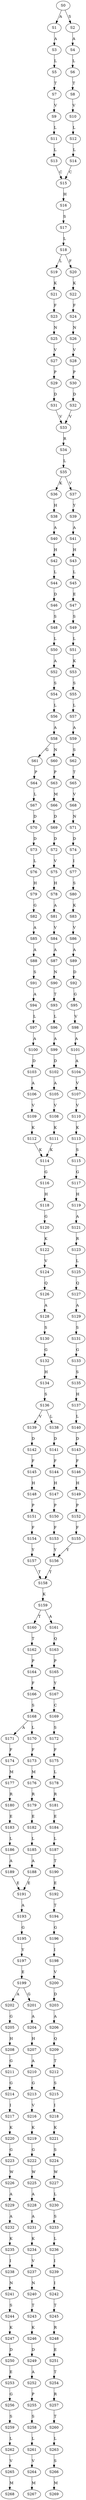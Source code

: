 strict digraph  {
	S0 -> S1 [ label = A ];
	S0 -> S2 [ label = S ];
	S1 -> S3 [ label = A ];
	S2 -> S4 [ label = A ];
	S3 -> S5 [ label = L ];
	S4 -> S6 [ label = L ];
	S5 -> S7 [ label = T ];
	S6 -> S8 [ label = T ];
	S7 -> S9 [ label = V ];
	S8 -> S10 [ label = V ];
	S9 -> S11 [ label = L ];
	S10 -> S12 [ label = L ];
	S11 -> S13 [ label = L ];
	S12 -> S14 [ label = L ];
	S13 -> S15 [ label = C ];
	S14 -> S15 [ label = C ];
	S15 -> S16 [ label = H ];
	S16 -> S17 [ label = S ];
	S17 -> S18 [ label = L ];
	S18 -> S19 [ label = L ];
	S18 -> S20 [ label = F ];
	S19 -> S21 [ label = K ];
	S20 -> S22 [ label = K ];
	S21 -> S23 [ label = F ];
	S22 -> S24 [ label = F ];
	S23 -> S25 [ label = N ];
	S24 -> S26 [ label = N ];
	S25 -> S27 [ label = V ];
	S26 -> S28 [ label = V ];
	S27 -> S29 [ label = P ];
	S28 -> S30 [ label = P ];
	S29 -> S31 [ label = D ];
	S30 -> S32 [ label = D ];
	S31 -> S33 [ label = V ];
	S32 -> S33 [ label = V ];
	S33 -> S34 [ label = R ];
	S34 -> S35 [ label = L ];
	S35 -> S36 [ label = K ];
	S35 -> S37 [ label = V ];
	S36 -> S38 [ label = H ];
	S37 -> S39 [ label = Y ];
	S38 -> S40 [ label = A ];
	S39 -> S41 [ label = A ];
	S40 -> S42 [ label = H ];
	S41 -> S43 [ label = H ];
	S42 -> S44 [ label = L ];
	S43 -> S45 [ label = L ];
	S44 -> S46 [ label = D ];
	S45 -> S47 [ label = E ];
	S46 -> S48 [ label = S ];
	S47 -> S49 [ label = S ];
	S48 -> S50 [ label = L ];
	S49 -> S51 [ label = L ];
	S50 -> S52 [ label = A ];
	S51 -> S53 [ label = K ];
	S52 -> S54 [ label = S ];
	S53 -> S55 [ label = S ];
	S54 -> S56 [ label = L ];
	S55 -> S57 [ label = L ];
	S56 -> S58 [ label = A ];
	S57 -> S59 [ label = A ];
	S58 -> S60 [ label = N ];
	S58 -> S61 [ label = G ];
	S59 -> S62 [ label = S ];
	S60 -> S63 [ label = P ];
	S61 -> S64 [ label = P ];
	S62 -> S65 [ label = T ];
	S63 -> S66 [ label = M ];
	S64 -> S67 [ label = L ];
	S65 -> S68 [ label = V ];
	S66 -> S69 [ label = D ];
	S67 -> S70 [ label = D ];
	S68 -> S71 [ label = N ];
	S69 -> S72 [ label = D ];
	S70 -> S73 [ label = D ];
	S71 -> S74 [ label = D ];
	S72 -> S75 [ label = V ];
	S73 -> S76 [ label = L ];
	S74 -> S77 [ label = I ];
	S75 -> S78 [ label = H ];
	S76 -> S79 [ label = H ];
	S77 -> S80 [ label = S ];
	S78 -> S81 [ label = A ];
	S79 -> S82 [ label = G ];
	S80 -> S83 [ label = K ];
	S81 -> S84 [ label = V ];
	S82 -> S85 [ label = A ];
	S83 -> S86 [ label = V ];
	S84 -> S87 [ label = A ];
	S85 -> S88 [ label = A ];
	S86 -> S89 [ label = A ];
	S87 -> S90 [ label = N ];
	S88 -> S91 [ label = S ];
	S89 -> S92 [ label = D ];
	S90 -> S93 [ label = T ];
	S91 -> S94 [ label = A ];
	S92 -> S95 [ label = G ];
	S93 -> S96 [ label = L ];
	S94 -> S97 [ label = L ];
	S95 -> S98 [ label = V ];
	S96 -> S99 [ label = A ];
	S97 -> S100 [ label = A ];
	S98 -> S101 [ label = A ];
	S99 -> S102 [ label = D ];
	S100 -> S103 [ label = D ];
	S101 -> S104 [ label = A ];
	S102 -> S105 [ label = A ];
	S103 -> S106 [ label = A ];
	S104 -> S107 [ label = V ];
	S105 -> S108 [ label = V ];
	S106 -> S109 [ label = V ];
	S107 -> S110 [ label = V ];
	S108 -> S111 [ label = K ];
	S109 -> S112 [ label = K ];
	S110 -> S113 [ label = K ];
	S111 -> S114 [ label = K ];
	S112 -> S114 [ label = K ];
	S113 -> S115 [ label = S ];
	S114 -> S116 [ label = G ];
	S115 -> S117 [ label = G ];
	S116 -> S118 [ label = H ];
	S117 -> S119 [ label = H ];
	S118 -> S120 [ label = G ];
	S119 -> S121 [ label = A ];
	S120 -> S122 [ label = K ];
	S121 -> S123 [ label = R ];
	S122 -> S124 [ label = V ];
	S123 -> S125 [ label = L ];
	S124 -> S126 [ label = Q ];
	S125 -> S127 [ label = Q ];
	S126 -> S128 [ label = A ];
	S127 -> S129 [ label = A ];
	S128 -> S130 [ label = S ];
	S129 -> S131 [ label = S ];
	S130 -> S132 [ label = G ];
	S131 -> S133 [ label = G ];
	S132 -> S134 [ label = H ];
	S133 -> S135 [ label = S ];
	S134 -> S136 [ label = S ];
	S135 -> S137 [ label = H ];
	S136 -> S138 [ label = L ];
	S136 -> S139 [ label = V ];
	S137 -> S140 [ label = L ];
	S138 -> S141 [ label = D ];
	S139 -> S142 [ label = D ];
	S140 -> S143 [ label = D ];
	S141 -> S144 [ label = F ];
	S142 -> S145 [ label = F ];
	S143 -> S146 [ label = F ];
	S144 -> S147 [ label = H ];
	S145 -> S148 [ label = H ];
	S146 -> S149 [ label = H ];
	S147 -> S150 [ label = P ];
	S148 -> S151 [ label = P ];
	S149 -> S152 [ label = P ];
	S150 -> S153 [ label = F ];
	S151 -> S154 [ label = F ];
	S152 -> S155 [ label = F ];
	S153 -> S156 [ label = Y ];
	S154 -> S157 [ label = Y ];
	S155 -> S156 [ label = Y ];
	S156 -> S158 [ label = T ];
	S157 -> S158 [ label = T ];
	S158 -> S159 [ label = K ];
	S159 -> S160 [ label = T ];
	S159 -> S161 [ label = A ];
	S160 -> S162 [ label = T ];
	S161 -> S163 [ label = Q ];
	S162 -> S164 [ label = P ];
	S163 -> S165 [ label = P ];
	S164 -> S166 [ label = F ];
	S165 -> S167 [ label = Y ];
	S166 -> S168 [ label = S ];
	S167 -> S169 [ label = C ];
	S168 -> S170 [ label = L ];
	S168 -> S171 [ label = A ];
	S169 -> S172 [ label = S ];
	S170 -> S173 [ label = F ];
	S171 -> S174 [ label = F ];
	S172 -> S175 [ label = F ];
	S173 -> S176 [ label = M ];
	S174 -> S177 [ label = M ];
	S175 -> S178 [ label = L ];
	S176 -> S179 [ label = R ];
	S177 -> S180 [ label = R ];
	S178 -> S181 [ label = R ];
	S179 -> S182 [ label = E ];
	S180 -> S183 [ label = E ];
	S181 -> S184 [ label = E ];
	S182 -> S185 [ label = L ];
	S183 -> S186 [ label = L ];
	S184 -> S187 [ label = L ];
	S185 -> S188 [ label = A ];
	S186 -> S189 [ label = A ];
	S187 -> S190 [ label = T ];
	S188 -> S191 [ label = E ];
	S189 -> S191 [ label = E ];
	S190 -> S192 [ label = E ];
	S191 -> S193 [ label = A ];
	S192 -> S194 [ label = T ];
	S193 -> S195 [ label = G ];
	S194 -> S196 [ label = G ];
	S195 -> S197 [ label = Y ];
	S196 -> S198 [ label = I ];
	S197 -> S199 [ label = E ];
	S198 -> S200 [ label = V ];
	S199 -> S201 [ label = G ];
	S199 -> S202 [ label = A ];
	S200 -> S203 [ label = D ];
	S201 -> S204 [ label = A ];
	S202 -> S205 [ label = G ];
	S203 -> S206 [ label = A ];
	S204 -> S207 [ label = H ];
	S205 -> S208 [ label = H ];
	S206 -> S209 [ label = Q ];
	S207 -> S210 [ label = A ];
	S208 -> S211 [ label = G ];
	S209 -> S212 [ label = T ];
	S210 -> S213 [ label = G ];
	S211 -> S214 [ label = G ];
	S212 -> S215 [ label = S ];
	S213 -> S216 [ label = V ];
	S214 -> S217 [ label = I ];
	S215 -> S218 [ label = I ];
	S216 -> S219 [ label = K ];
	S217 -> S220 [ label = K ];
	S218 -> S221 [ label = K ];
	S219 -> S222 [ label = G ];
	S220 -> S223 [ label = G ];
	S221 -> S224 [ label = S ];
	S222 -> S225 [ label = W ];
	S223 -> S226 [ label = W ];
	S224 -> S227 [ label = W ];
	S225 -> S228 [ label = A ];
	S226 -> S229 [ label = A ];
	S227 -> S230 [ label = L ];
	S228 -> S231 [ label = A ];
	S229 -> S232 [ label = A ];
	S230 -> S233 [ label = S ];
	S231 -> S234 [ label = K ];
	S232 -> S235 [ label = K ];
	S233 -> S236 [ label = L ];
	S234 -> S237 [ label = V ];
	S235 -> S238 [ label = I ];
	S236 -> S239 [ label = I ];
	S237 -> S240 [ label = N ];
	S238 -> S241 [ label = N ];
	S239 -> S242 [ label = I ];
	S240 -> S243 [ label = T ];
	S241 -> S244 [ label = S ];
	S242 -> S245 [ label = T ];
	S243 -> S246 [ label = K ];
	S244 -> S247 [ label = K ];
	S245 -> S248 [ label = R ];
	S246 -> S249 [ label = D ];
	S247 -> S250 [ label = D ];
	S248 -> S251 [ label = E ];
	S249 -> S252 [ label = A ];
	S250 -> S253 [ label = E ];
	S251 -> S254 [ label = T ];
	S252 -> S255 [ label = P ];
	S253 -> S256 [ label = G ];
	S254 -> S257 [ label = R ];
	S255 -> S258 [ label = S ];
	S256 -> S259 [ label = S ];
	S257 -> S260 [ label = T ];
	S258 -> S261 [ label = L ];
	S259 -> S262 [ label = L ];
	S260 -> S263 [ label = L ];
	S261 -> S264 [ label = V ];
	S262 -> S265 [ label = V ];
	S263 -> S266 [ label = S ];
	S264 -> S267 [ label = M ];
	S265 -> S268 [ label = M ];
	S266 -> S269 [ label = M ];
}
